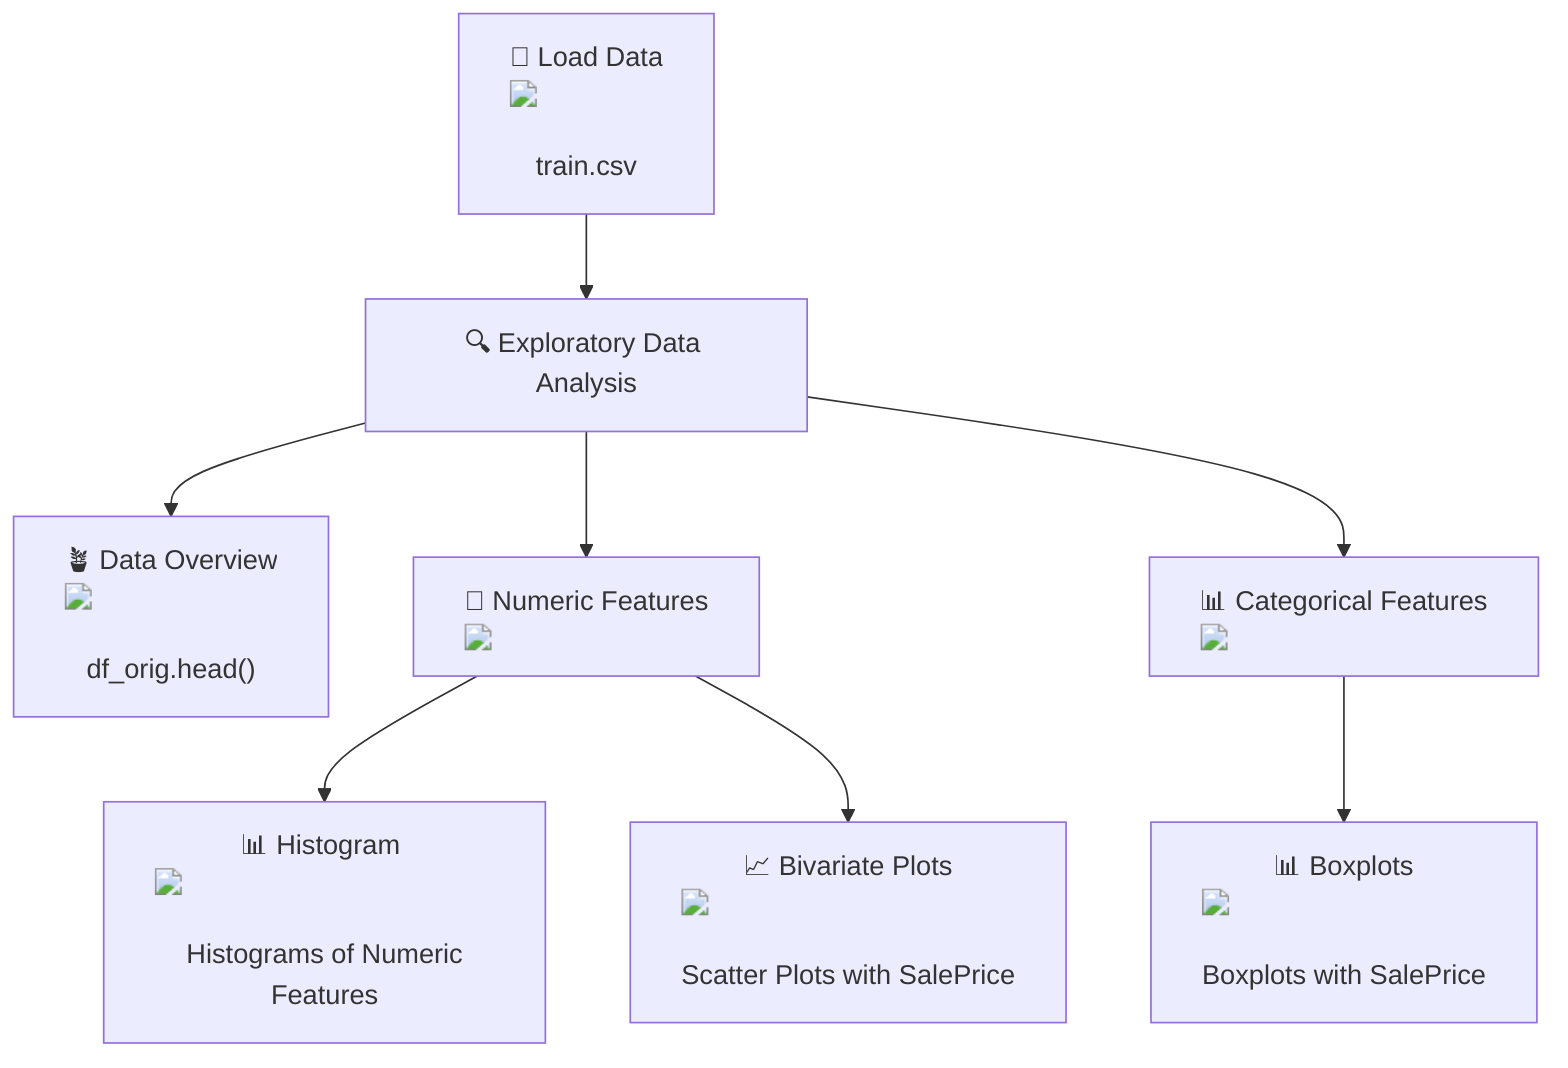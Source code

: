 flowchart TD
    A["📂 Load Data <img src='file.svg' /> <br/> train.csv"] --> B["🔍 Exploratory Data Analysis"]
    B --> C["🪴 Data Overview <img src='table.svg' /> <br/> df_orig.head()"]
    B --> D["📏 Numeric Features <img src='column_split.svg' />"]
    D --> E["📊 Histogram <img src='hist_template.svg' /> <br/> Histograms of Numeric Features"]
    D --> F["📈 Bivariate Plots <img src='scatter_plot_template.svg' /> <br/> Scatter Plots with SalePrice"]
    B --> G["📊 Categorical Features <img src='column_split.svg' />"]
    G --> H["📊 Boxplots <img src='boxplot_template.svg' /> <br/> Boxplots with SalePrice"]